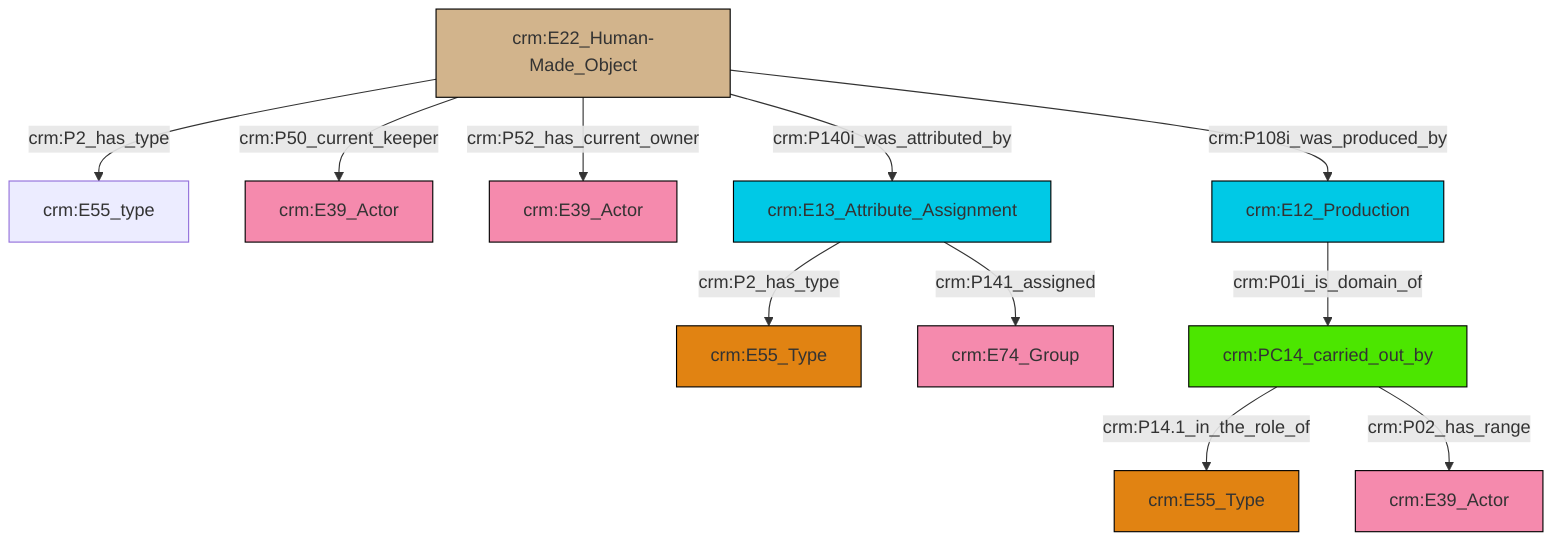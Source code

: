 graph TD
classDef Literal fill:#f2f2f2,stroke:#000000;
classDef CRM_Entity fill:#FFFFFF,stroke:#000000;
classDef Temporal_Entity fill:#00C9E6, stroke:#000000;
classDef Type fill:#E18312, stroke:#000000;
classDef Time-Span fill:#2C9C91, stroke:#000000;
classDef Appellation fill:#FFEB7F, stroke:#000000;
classDef Place fill:#008836, stroke:#000000;
classDef Persistent_Item fill:#B266B2, stroke:#000000;
classDef Conceptual_Object fill:#FFD700, stroke:#000000;
classDef Physical_Thing fill:#D2B48C, stroke:#000000;
classDef Actor fill:#f58aad, stroke:#000000;
classDef PC_Classes fill:#4ce600, stroke:#000000;
classDef Multi fill:#cccccc,stroke:#000000;

7["crm:E22_Human-Made_Object"]:::Physical_Thing -->|crm:P50_current_keeper| 8["crm:E39_Actor"]:::Actor
7["crm:E22_Human-Made_Object"]:::Physical_Thing -->|crm:P52_has_current_owner| 9["crm:E39_Actor"]:::Actor
11["crm:E12_Production"]:::Temporal_Entity -->|crm:P01i_is_domain_of| 13["crm:PC14_carried_out_by"]:::PC_Classes
7["crm:E22_Human-Made_Object"]:::Physical_Thing -->|crm:P2_has_type| 2["crm:E55_type"]:::Default
7["crm:E22_Human-Made_Object"]:::Physical_Thing -->|crm:P108i_was_produced_by| 11["crm:E12_Production"]:::Temporal_Entity
14["crm:E13_Attribute_Assignment"]:::Temporal_Entity -->|crm:P141_assigned| 5["crm:E74_Group"]:::Actor
13["crm:PC14_carried_out_by"]:::PC_Classes -->|crm:P14.1_in_the_role_of| 17["crm:E55_Type"]:::Type
14["crm:E13_Attribute_Assignment"]:::Temporal_Entity -->|crm:P2_has_type| 0["crm:E55_Type"]:::Type
13["crm:PC14_carried_out_by"]:::PC_Classes -->|crm:P02_has_range| 20["crm:E39_Actor"]:::Actor
7["crm:E22_Human-Made_Object"]:::Physical_Thing -->|crm:P140i_was_attributed_by| 14["crm:E13_Attribute_Assignment"]:::Temporal_Entity